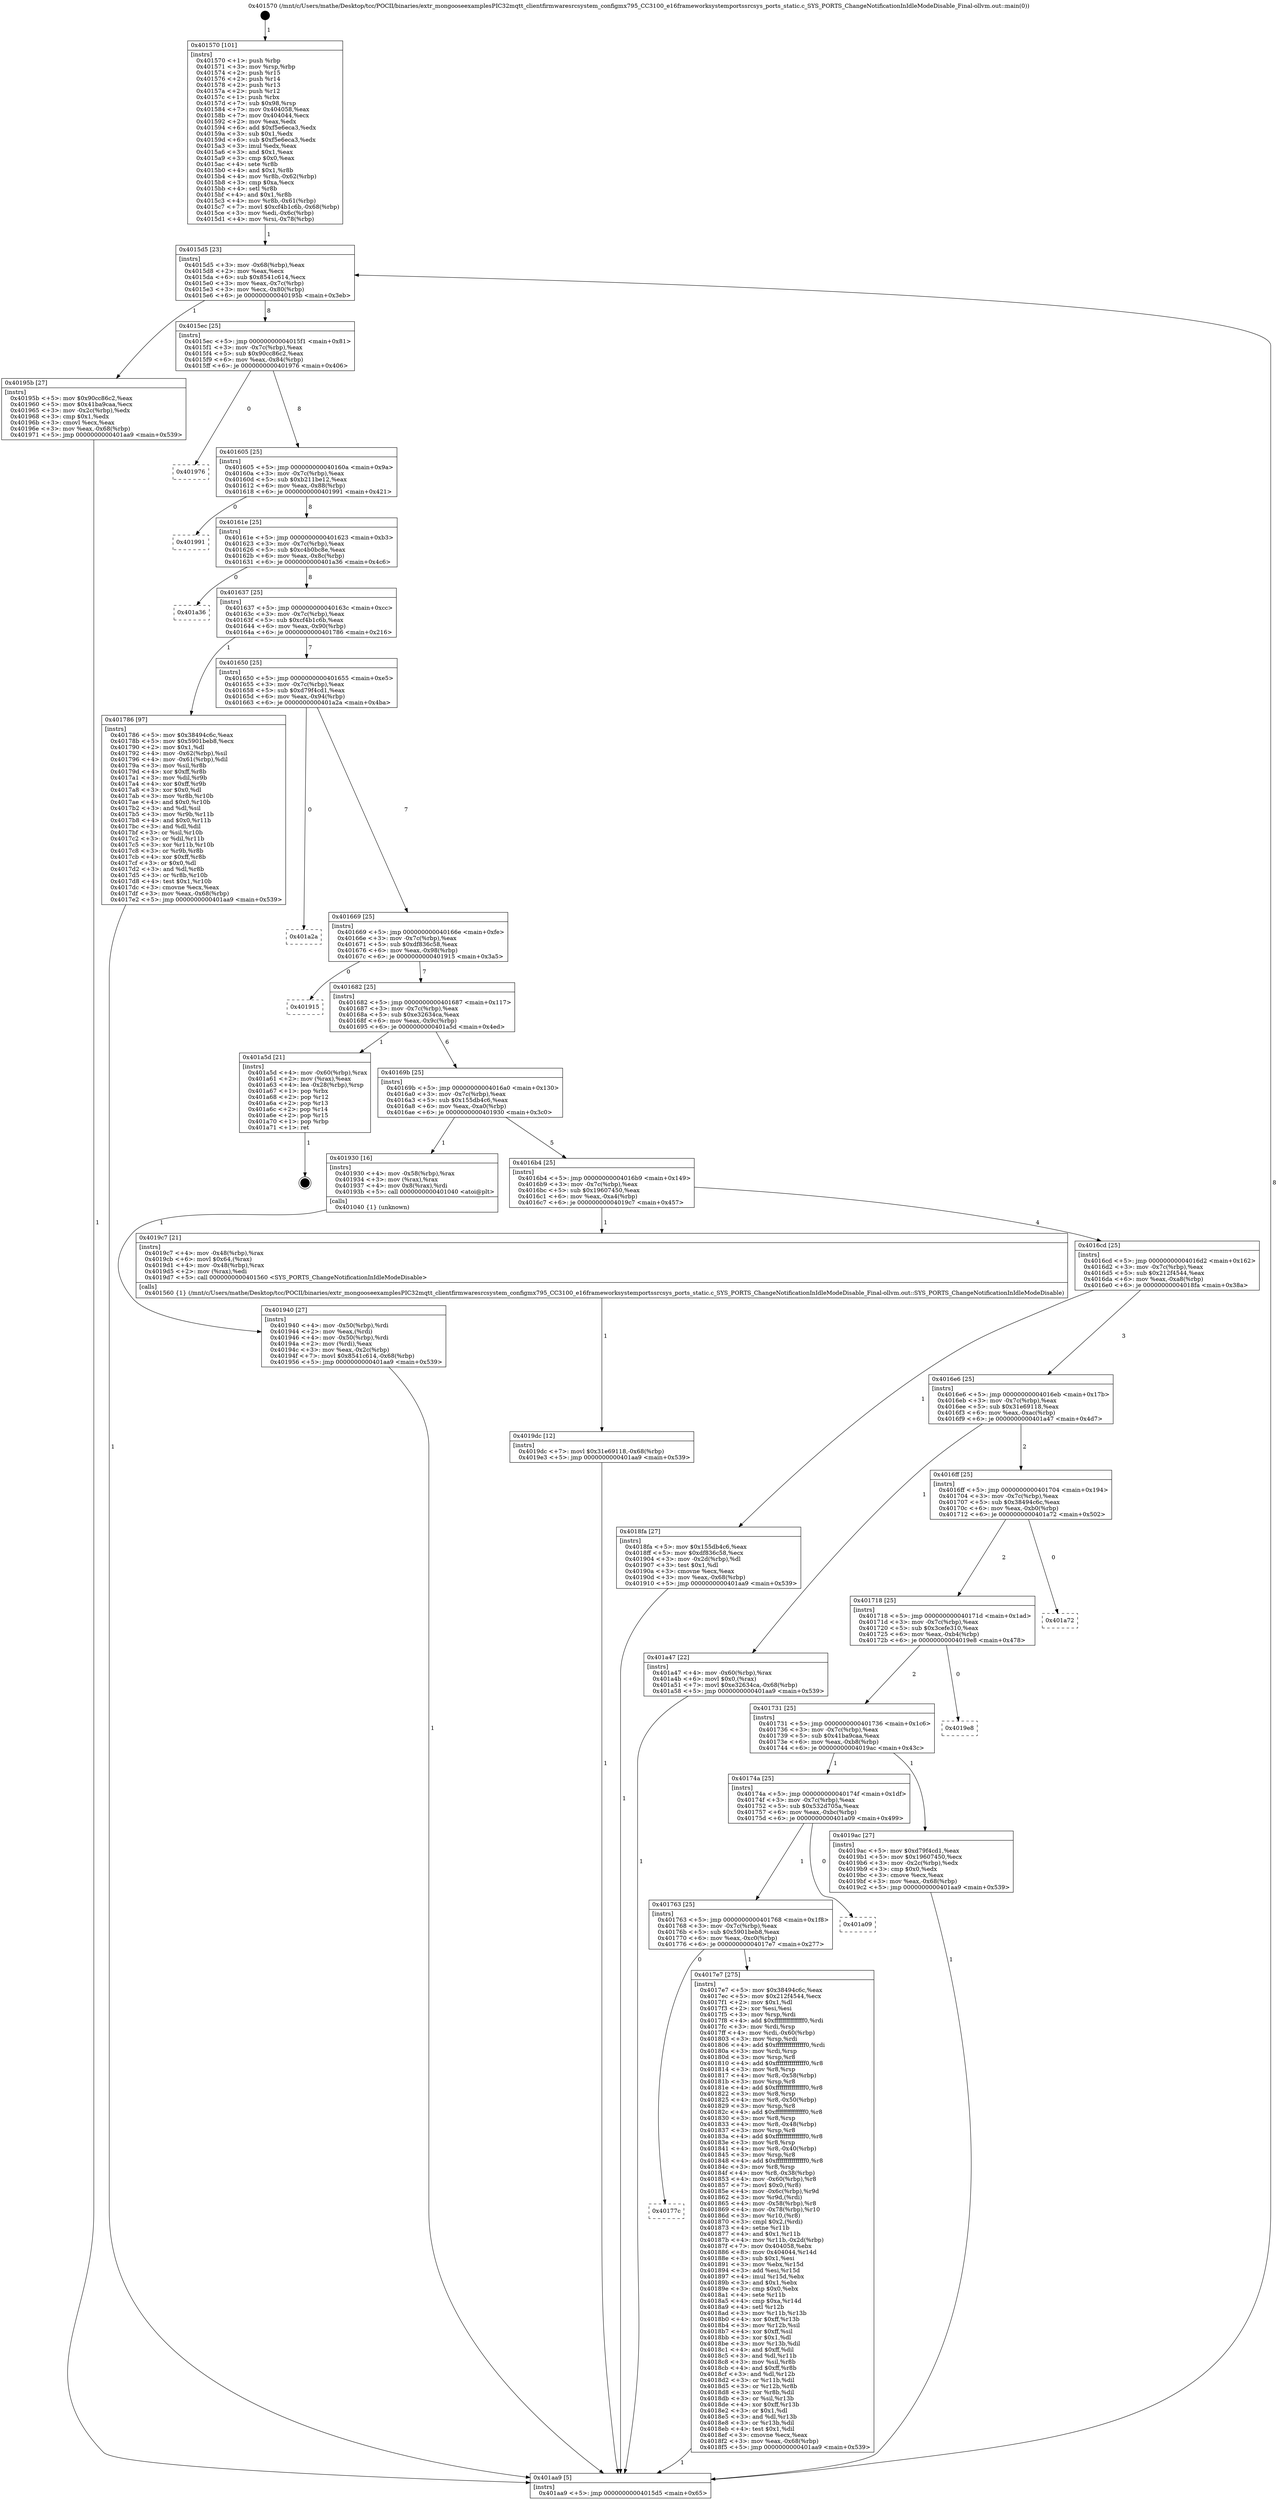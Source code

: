 digraph "0x401570" {
  label = "0x401570 (/mnt/c/Users/mathe/Desktop/tcc/POCII/binaries/extr_mongooseexamplesPIC32mqtt_clientfirmwaresrcsystem_configmx795_CC3100_e16frameworksystemportssrcsys_ports_static.c_SYS_PORTS_ChangeNotificationInIdleModeDisable_Final-ollvm.out::main(0))"
  labelloc = "t"
  node[shape=record]

  Entry [label="",width=0.3,height=0.3,shape=circle,fillcolor=black,style=filled]
  "0x4015d5" [label="{
     0x4015d5 [23]\l
     | [instrs]\l
     &nbsp;&nbsp;0x4015d5 \<+3\>: mov -0x68(%rbp),%eax\l
     &nbsp;&nbsp;0x4015d8 \<+2\>: mov %eax,%ecx\l
     &nbsp;&nbsp;0x4015da \<+6\>: sub $0x8541c614,%ecx\l
     &nbsp;&nbsp;0x4015e0 \<+3\>: mov %eax,-0x7c(%rbp)\l
     &nbsp;&nbsp;0x4015e3 \<+3\>: mov %ecx,-0x80(%rbp)\l
     &nbsp;&nbsp;0x4015e6 \<+6\>: je 000000000040195b \<main+0x3eb\>\l
  }"]
  "0x40195b" [label="{
     0x40195b [27]\l
     | [instrs]\l
     &nbsp;&nbsp;0x40195b \<+5\>: mov $0x90cc86c2,%eax\l
     &nbsp;&nbsp;0x401960 \<+5\>: mov $0x41ba9caa,%ecx\l
     &nbsp;&nbsp;0x401965 \<+3\>: mov -0x2c(%rbp),%edx\l
     &nbsp;&nbsp;0x401968 \<+3\>: cmp $0x1,%edx\l
     &nbsp;&nbsp;0x40196b \<+3\>: cmovl %ecx,%eax\l
     &nbsp;&nbsp;0x40196e \<+3\>: mov %eax,-0x68(%rbp)\l
     &nbsp;&nbsp;0x401971 \<+5\>: jmp 0000000000401aa9 \<main+0x539\>\l
  }"]
  "0x4015ec" [label="{
     0x4015ec [25]\l
     | [instrs]\l
     &nbsp;&nbsp;0x4015ec \<+5\>: jmp 00000000004015f1 \<main+0x81\>\l
     &nbsp;&nbsp;0x4015f1 \<+3\>: mov -0x7c(%rbp),%eax\l
     &nbsp;&nbsp;0x4015f4 \<+5\>: sub $0x90cc86c2,%eax\l
     &nbsp;&nbsp;0x4015f9 \<+6\>: mov %eax,-0x84(%rbp)\l
     &nbsp;&nbsp;0x4015ff \<+6\>: je 0000000000401976 \<main+0x406\>\l
  }"]
  Exit [label="",width=0.3,height=0.3,shape=circle,fillcolor=black,style=filled,peripheries=2]
  "0x401976" [label="{
     0x401976\l
  }", style=dashed]
  "0x401605" [label="{
     0x401605 [25]\l
     | [instrs]\l
     &nbsp;&nbsp;0x401605 \<+5\>: jmp 000000000040160a \<main+0x9a\>\l
     &nbsp;&nbsp;0x40160a \<+3\>: mov -0x7c(%rbp),%eax\l
     &nbsp;&nbsp;0x40160d \<+5\>: sub $0xb211be12,%eax\l
     &nbsp;&nbsp;0x401612 \<+6\>: mov %eax,-0x88(%rbp)\l
     &nbsp;&nbsp;0x401618 \<+6\>: je 0000000000401991 \<main+0x421\>\l
  }"]
  "0x4019dc" [label="{
     0x4019dc [12]\l
     | [instrs]\l
     &nbsp;&nbsp;0x4019dc \<+7\>: movl $0x31e69118,-0x68(%rbp)\l
     &nbsp;&nbsp;0x4019e3 \<+5\>: jmp 0000000000401aa9 \<main+0x539\>\l
  }"]
  "0x401991" [label="{
     0x401991\l
  }", style=dashed]
  "0x40161e" [label="{
     0x40161e [25]\l
     | [instrs]\l
     &nbsp;&nbsp;0x40161e \<+5\>: jmp 0000000000401623 \<main+0xb3\>\l
     &nbsp;&nbsp;0x401623 \<+3\>: mov -0x7c(%rbp),%eax\l
     &nbsp;&nbsp;0x401626 \<+5\>: sub $0xc4b0bc8e,%eax\l
     &nbsp;&nbsp;0x40162b \<+6\>: mov %eax,-0x8c(%rbp)\l
     &nbsp;&nbsp;0x401631 \<+6\>: je 0000000000401a36 \<main+0x4c6\>\l
  }"]
  "0x401940" [label="{
     0x401940 [27]\l
     | [instrs]\l
     &nbsp;&nbsp;0x401940 \<+4\>: mov -0x50(%rbp),%rdi\l
     &nbsp;&nbsp;0x401944 \<+2\>: mov %eax,(%rdi)\l
     &nbsp;&nbsp;0x401946 \<+4\>: mov -0x50(%rbp),%rdi\l
     &nbsp;&nbsp;0x40194a \<+2\>: mov (%rdi),%eax\l
     &nbsp;&nbsp;0x40194c \<+3\>: mov %eax,-0x2c(%rbp)\l
     &nbsp;&nbsp;0x40194f \<+7\>: movl $0x8541c614,-0x68(%rbp)\l
     &nbsp;&nbsp;0x401956 \<+5\>: jmp 0000000000401aa9 \<main+0x539\>\l
  }"]
  "0x401a36" [label="{
     0x401a36\l
  }", style=dashed]
  "0x401637" [label="{
     0x401637 [25]\l
     | [instrs]\l
     &nbsp;&nbsp;0x401637 \<+5\>: jmp 000000000040163c \<main+0xcc\>\l
     &nbsp;&nbsp;0x40163c \<+3\>: mov -0x7c(%rbp),%eax\l
     &nbsp;&nbsp;0x40163f \<+5\>: sub $0xcf4b1c6b,%eax\l
     &nbsp;&nbsp;0x401644 \<+6\>: mov %eax,-0x90(%rbp)\l
     &nbsp;&nbsp;0x40164a \<+6\>: je 0000000000401786 \<main+0x216\>\l
  }"]
  "0x40177c" [label="{
     0x40177c\l
  }", style=dashed]
  "0x401786" [label="{
     0x401786 [97]\l
     | [instrs]\l
     &nbsp;&nbsp;0x401786 \<+5\>: mov $0x38494c6c,%eax\l
     &nbsp;&nbsp;0x40178b \<+5\>: mov $0x5901beb8,%ecx\l
     &nbsp;&nbsp;0x401790 \<+2\>: mov $0x1,%dl\l
     &nbsp;&nbsp;0x401792 \<+4\>: mov -0x62(%rbp),%sil\l
     &nbsp;&nbsp;0x401796 \<+4\>: mov -0x61(%rbp),%dil\l
     &nbsp;&nbsp;0x40179a \<+3\>: mov %sil,%r8b\l
     &nbsp;&nbsp;0x40179d \<+4\>: xor $0xff,%r8b\l
     &nbsp;&nbsp;0x4017a1 \<+3\>: mov %dil,%r9b\l
     &nbsp;&nbsp;0x4017a4 \<+4\>: xor $0xff,%r9b\l
     &nbsp;&nbsp;0x4017a8 \<+3\>: xor $0x0,%dl\l
     &nbsp;&nbsp;0x4017ab \<+3\>: mov %r8b,%r10b\l
     &nbsp;&nbsp;0x4017ae \<+4\>: and $0x0,%r10b\l
     &nbsp;&nbsp;0x4017b2 \<+3\>: and %dl,%sil\l
     &nbsp;&nbsp;0x4017b5 \<+3\>: mov %r9b,%r11b\l
     &nbsp;&nbsp;0x4017b8 \<+4\>: and $0x0,%r11b\l
     &nbsp;&nbsp;0x4017bc \<+3\>: and %dl,%dil\l
     &nbsp;&nbsp;0x4017bf \<+3\>: or %sil,%r10b\l
     &nbsp;&nbsp;0x4017c2 \<+3\>: or %dil,%r11b\l
     &nbsp;&nbsp;0x4017c5 \<+3\>: xor %r11b,%r10b\l
     &nbsp;&nbsp;0x4017c8 \<+3\>: or %r9b,%r8b\l
     &nbsp;&nbsp;0x4017cb \<+4\>: xor $0xff,%r8b\l
     &nbsp;&nbsp;0x4017cf \<+3\>: or $0x0,%dl\l
     &nbsp;&nbsp;0x4017d2 \<+3\>: and %dl,%r8b\l
     &nbsp;&nbsp;0x4017d5 \<+3\>: or %r8b,%r10b\l
     &nbsp;&nbsp;0x4017d8 \<+4\>: test $0x1,%r10b\l
     &nbsp;&nbsp;0x4017dc \<+3\>: cmovne %ecx,%eax\l
     &nbsp;&nbsp;0x4017df \<+3\>: mov %eax,-0x68(%rbp)\l
     &nbsp;&nbsp;0x4017e2 \<+5\>: jmp 0000000000401aa9 \<main+0x539\>\l
  }"]
  "0x401650" [label="{
     0x401650 [25]\l
     | [instrs]\l
     &nbsp;&nbsp;0x401650 \<+5\>: jmp 0000000000401655 \<main+0xe5\>\l
     &nbsp;&nbsp;0x401655 \<+3\>: mov -0x7c(%rbp),%eax\l
     &nbsp;&nbsp;0x401658 \<+5\>: sub $0xd79f4cd1,%eax\l
     &nbsp;&nbsp;0x40165d \<+6\>: mov %eax,-0x94(%rbp)\l
     &nbsp;&nbsp;0x401663 \<+6\>: je 0000000000401a2a \<main+0x4ba\>\l
  }"]
  "0x401aa9" [label="{
     0x401aa9 [5]\l
     | [instrs]\l
     &nbsp;&nbsp;0x401aa9 \<+5\>: jmp 00000000004015d5 \<main+0x65\>\l
  }"]
  "0x401570" [label="{
     0x401570 [101]\l
     | [instrs]\l
     &nbsp;&nbsp;0x401570 \<+1\>: push %rbp\l
     &nbsp;&nbsp;0x401571 \<+3\>: mov %rsp,%rbp\l
     &nbsp;&nbsp;0x401574 \<+2\>: push %r15\l
     &nbsp;&nbsp;0x401576 \<+2\>: push %r14\l
     &nbsp;&nbsp;0x401578 \<+2\>: push %r13\l
     &nbsp;&nbsp;0x40157a \<+2\>: push %r12\l
     &nbsp;&nbsp;0x40157c \<+1\>: push %rbx\l
     &nbsp;&nbsp;0x40157d \<+7\>: sub $0x98,%rsp\l
     &nbsp;&nbsp;0x401584 \<+7\>: mov 0x404058,%eax\l
     &nbsp;&nbsp;0x40158b \<+7\>: mov 0x404044,%ecx\l
     &nbsp;&nbsp;0x401592 \<+2\>: mov %eax,%edx\l
     &nbsp;&nbsp;0x401594 \<+6\>: add $0xf5e6eca3,%edx\l
     &nbsp;&nbsp;0x40159a \<+3\>: sub $0x1,%edx\l
     &nbsp;&nbsp;0x40159d \<+6\>: sub $0xf5e6eca3,%edx\l
     &nbsp;&nbsp;0x4015a3 \<+3\>: imul %edx,%eax\l
     &nbsp;&nbsp;0x4015a6 \<+3\>: and $0x1,%eax\l
     &nbsp;&nbsp;0x4015a9 \<+3\>: cmp $0x0,%eax\l
     &nbsp;&nbsp;0x4015ac \<+4\>: sete %r8b\l
     &nbsp;&nbsp;0x4015b0 \<+4\>: and $0x1,%r8b\l
     &nbsp;&nbsp;0x4015b4 \<+4\>: mov %r8b,-0x62(%rbp)\l
     &nbsp;&nbsp;0x4015b8 \<+3\>: cmp $0xa,%ecx\l
     &nbsp;&nbsp;0x4015bb \<+4\>: setl %r8b\l
     &nbsp;&nbsp;0x4015bf \<+4\>: and $0x1,%r8b\l
     &nbsp;&nbsp;0x4015c3 \<+4\>: mov %r8b,-0x61(%rbp)\l
     &nbsp;&nbsp;0x4015c7 \<+7\>: movl $0xcf4b1c6b,-0x68(%rbp)\l
     &nbsp;&nbsp;0x4015ce \<+3\>: mov %edi,-0x6c(%rbp)\l
     &nbsp;&nbsp;0x4015d1 \<+4\>: mov %rsi,-0x78(%rbp)\l
  }"]
  "0x4017e7" [label="{
     0x4017e7 [275]\l
     | [instrs]\l
     &nbsp;&nbsp;0x4017e7 \<+5\>: mov $0x38494c6c,%eax\l
     &nbsp;&nbsp;0x4017ec \<+5\>: mov $0x212f4544,%ecx\l
     &nbsp;&nbsp;0x4017f1 \<+2\>: mov $0x1,%dl\l
     &nbsp;&nbsp;0x4017f3 \<+2\>: xor %esi,%esi\l
     &nbsp;&nbsp;0x4017f5 \<+3\>: mov %rsp,%rdi\l
     &nbsp;&nbsp;0x4017f8 \<+4\>: add $0xfffffffffffffff0,%rdi\l
     &nbsp;&nbsp;0x4017fc \<+3\>: mov %rdi,%rsp\l
     &nbsp;&nbsp;0x4017ff \<+4\>: mov %rdi,-0x60(%rbp)\l
     &nbsp;&nbsp;0x401803 \<+3\>: mov %rsp,%rdi\l
     &nbsp;&nbsp;0x401806 \<+4\>: add $0xfffffffffffffff0,%rdi\l
     &nbsp;&nbsp;0x40180a \<+3\>: mov %rdi,%rsp\l
     &nbsp;&nbsp;0x40180d \<+3\>: mov %rsp,%r8\l
     &nbsp;&nbsp;0x401810 \<+4\>: add $0xfffffffffffffff0,%r8\l
     &nbsp;&nbsp;0x401814 \<+3\>: mov %r8,%rsp\l
     &nbsp;&nbsp;0x401817 \<+4\>: mov %r8,-0x58(%rbp)\l
     &nbsp;&nbsp;0x40181b \<+3\>: mov %rsp,%r8\l
     &nbsp;&nbsp;0x40181e \<+4\>: add $0xfffffffffffffff0,%r8\l
     &nbsp;&nbsp;0x401822 \<+3\>: mov %r8,%rsp\l
     &nbsp;&nbsp;0x401825 \<+4\>: mov %r8,-0x50(%rbp)\l
     &nbsp;&nbsp;0x401829 \<+3\>: mov %rsp,%r8\l
     &nbsp;&nbsp;0x40182c \<+4\>: add $0xfffffffffffffff0,%r8\l
     &nbsp;&nbsp;0x401830 \<+3\>: mov %r8,%rsp\l
     &nbsp;&nbsp;0x401833 \<+4\>: mov %r8,-0x48(%rbp)\l
     &nbsp;&nbsp;0x401837 \<+3\>: mov %rsp,%r8\l
     &nbsp;&nbsp;0x40183a \<+4\>: add $0xfffffffffffffff0,%r8\l
     &nbsp;&nbsp;0x40183e \<+3\>: mov %r8,%rsp\l
     &nbsp;&nbsp;0x401841 \<+4\>: mov %r8,-0x40(%rbp)\l
     &nbsp;&nbsp;0x401845 \<+3\>: mov %rsp,%r8\l
     &nbsp;&nbsp;0x401848 \<+4\>: add $0xfffffffffffffff0,%r8\l
     &nbsp;&nbsp;0x40184c \<+3\>: mov %r8,%rsp\l
     &nbsp;&nbsp;0x40184f \<+4\>: mov %r8,-0x38(%rbp)\l
     &nbsp;&nbsp;0x401853 \<+4\>: mov -0x60(%rbp),%r8\l
     &nbsp;&nbsp;0x401857 \<+7\>: movl $0x0,(%r8)\l
     &nbsp;&nbsp;0x40185e \<+4\>: mov -0x6c(%rbp),%r9d\l
     &nbsp;&nbsp;0x401862 \<+3\>: mov %r9d,(%rdi)\l
     &nbsp;&nbsp;0x401865 \<+4\>: mov -0x58(%rbp),%r8\l
     &nbsp;&nbsp;0x401869 \<+4\>: mov -0x78(%rbp),%r10\l
     &nbsp;&nbsp;0x40186d \<+3\>: mov %r10,(%r8)\l
     &nbsp;&nbsp;0x401870 \<+3\>: cmpl $0x2,(%rdi)\l
     &nbsp;&nbsp;0x401873 \<+4\>: setne %r11b\l
     &nbsp;&nbsp;0x401877 \<+4\>: and $0x1,%r11b\l
     &nbsp;&nbsp;0x40187b \<+4\>: mov %r11b,-0x2d(%rbp)\l
     &nbsp;&nbsp;0x40187f \<+7\>: mov 0x404058,%ebx\l
     &nbsp;&nbsp;0x401886 \<+8\>: mov 0x404044,%r14d\l
     &nbsp;&nbsp;0x40188e \<+3\>: sub $0x1,%esi\l
     &nbsp;&nbsp;0x401891 \<+3\>: mov %ebx,%r15d\l
     &nbsp;&nbsp;0x401894 \<+3\>: add %esi,%r15d\l
     &nbsp;&nbsp;0x401897 \<+4\>: imul %r15d,%ebx\l
     &nbsp;&nbsp;0x40189b \<+3\>: and $0x1,%ebx\l
     &nbsp;&nbsp;0x40189e \<+3\>: cmp $0x0,%ebx\l
     &nbsp;&nbsp;0x4018a1 \<+4\>: sete %r11b\l
     &nbsp;&nbsp;0x4018a5 \<+4\>: cmp $0xa,%r14d\l
     &nbsp;&nbsp;0x4018a9 \<+4\>: setl %r12b\l
     &nbsp;&nbsp;0x4018ad \<+3\>: mov %r11b,%r13b\l
     &nbsp;&nbsp;0x4018b0 \<+4\>: xor $0xff,%r13b\l
     &nbsp;&nbsp;0x4018b4 \<+3\>: mov %r12b,%sil\l
     &nbsp;&nbsp;0x4018b7 \<+4\>: xor $0xff,%sil\l
     &nbsp;&nbsp;0x4018bb \<+3\>: xor $0x1,%dl\l
     &nbsp;&nbsp;0x4018be \<+3\>: mov %r13b,%dil\l
     &nbsp;&nbsp;0x4018c1 \<+4\>: and $0xff,%dil\l
     &nbsp;&nbsp;0x4018c5 \<+3\>: and %dl,%r11b\l
     &nbsp;&nbsp;0x4018c8 \<+3\>: mov %sil,%r8b\l
     &nbsp;&nbsp;0x4018cb \<+4\>: and $0xff,%r8b\l
     &nbsp;&nbsp;0x4018cf \<+3\>: and %dl,%r12b\l
     &nbsp;&nbsp;0x4018d2 \<+3\>: or %r11b,%dil\l
     &nbsp;&nbsp;0x4018d5 \<+3\>: or %r12b,%r8b\l
     &nbsp;&nbsp;0x4018d8 \<+3\>: xor %r8b,%dil\l
     &nbsp;&nbsp;0x4018db \<+3\>: or %sil,%r13b\l
     &nbsp;&nbsp;0x4018de \<+4\>: xor $0xff,%r13b\l
     &nbsp;&nbsp;0x4018e2 \<+3\>: or $0x1,%dl\l
     &nbsp;&nbsp;0x4018e5 \<+3\>: and %dl,%r13b\l
     &nbsp;&nbsp;0x4018e8 \<+3\>: or %r13b,%dil\l
     &nbsp;&nbsp;0x4018eb \<+4\>: test $0x1,%dil\l
     &nbsp;&nbsp;0x4018ef \<+3\>: cmovne %ecx,%eax\l
     &nbsp;&nbsp;0x4018f2 \<+3\>: mov %eax,-0x68(%rbp)\l
     &nbsp;&nbsp;0x4018f5 \<+5\>: jmp 0000000000401aa9 \<main+0x539\>\l
  }"]
  "0x401a2a" [label="{
     0x401a2a\l
  }", style=dashed]
  "0x401669" [label="{
     0x401669 [25]\l
     | [instrs]\l
     &nbsp;&nbsp;0x401669 \<+5\>: jmp 000000000040166e \<main+0xfe\>\l
     &nbsp;&nbsp;0x40166e \<+3\>: mov -0x7c(%rbp),%eax\l
     &nbsp;&nbsp;0x401671 \<+5\>: sub $0xdf836c58,%eax\l
     &nbsp;&nbsp;0x401676 \<+6\>: mov %eax,-0x98(%rbp)\l
     &nbsp;&nbsp;0x40167c \<+6\>: je 0000000000401915 \<main+0x3a5\>\l
  }"]
  "0x401763" [label="{
     0x401763 [25]\l
     | [instrs]\l
     &nbsp;&nbsp;0x401763 \<+5\>: jmp 0000000000401768 \<main+0x1f8\>\l
     &nbsp;&nbsp;0x401768 \<+3\>: mov -0x7c(%rbp),%eax\l
     &nbsp;&nbsp;0x40176b \<+5\>: sub $0x5901beb8,%eax\l
     &nbsp;&nbsp;0x401770 \<+6\>: mov %eax,-0xc0(%rbp)\l
     &nbsp;&nbsp;0x401776 \<+6\>: je 00000000004017e7 \<main+0x277\>\l
  }"]
  "0x401915" [label="{
     0x401915\l
  }", style=dashed]
  "0x401682" [label="{
     0x401682 [25]\l
     | [instrs]\l
     &nbsp;&nbsp;0x401682 \<+5\>: jmp 0000000000401687 \<main+0x117\>\l
     &nbsp;&nbsp;0x401687 \<+3\>: mov -0x7c(%rbp),%eax\l
     &nbsp;&nbsp;0x40168a \<+5\>: sub $0xe32634ca,%eax\l
     &nbsp;&nbsp;0x40168f \<+6\>: mov %eax,-0x9c(%rbp)\l
     &nbsp;&nbsp;0x401695 \<+6\>: je 0000000000401a5d \<main+0x4ed\>\l
  }"]
  "0x401a09" [label="{
     0x401a09\l
  }", style=dashed]
  "0x401a5d" [label="{
     0x401a5d [21]\l
     | [instrs]\l
     &nbsp;&nbsp;0x401a5d \<+4\>: mov -0x60(%rbp),%rax\l
     &nbsp;&nbsp;0x401a61 \<+2\>: mov (%rax),%eax\l
     &nbsp;&nbsp;0x401a63 \<+4\>: lea -0x28(%rbp),%rsp\l
     &nbsp;&nbsp;0x401a67 \<+1\>: pop %rbx\l
     &nbsp;&nbsp;0x401a68 \<+2\>: pop %r12\l
     &nbsp;&nbsp;0x401a6a \<+2\>: pop %r13\l
     &nbsp;&nbsp;0x401a6c \<+2\>: pop %r14\l
     &nbsp;&nbsp;0x401a6e \<+2\>: pop %r15\l
     &nbsp;&nbsp;0x401a70 \<+1\>: pop %rbp\l
     &nbsp;&nbsp;0x401a71 \<+1\>: ret\l
  }"]
  "0x40169b" [label="{
     0x40169b [25]\l
     | [instrs]\l
     &nbsp;&nbsp;0x40169b \<+5\>: jmp 00000000004016a0 \<main+0x130\>\l
     &nbsp;&nbsp;0x4016a0 \<+3\>: mov -0x7c(%rbp),%eax\l
     &nbsp;&nbsp;0x4016a3 \<+5\>: sub $0x155db4c6,%eax\l
     &nbsp;&nbsp;0x4016a8 \<+6\>: mov %eax,-0xa0(%rbp)\l
     &nbsp;&nbsp;0x4016ae \<+6\>: je 0000000000401930 \<main+0x3c0\>\l
  }"]
  "0x40174a" [label="{
     0x40174a [25]\l
     | [instrs]\l
     &nbsp;&nbsp;0x40174a \<+5\>: jmp 000000000040174f \<main+0x1df\>\l
     &nbsp;&nbsp;0x40174f \<+3\>: mov -0x7c(%rbp),%eax\l
     &nbsp;&nbsp;0x401752 \<+5\>: sub $0x532d705a,%eax\l
     &nbsp;&nbsp;0x401757 \<+6\>: mov %eax,-0xbc(%rbp)\l
     &nbsp;&nbsp;0x40175d \<+6\>: je 0000000000401a09 \<main+0x499\>\l
  }"]
  "0x401930" [label="{
     0x401930 [16]\l
     | [instrs]\l
     &nbsp;&nbsp;0x401930 \<+4\>: mov -0x58(%rbp),%rax\l
     &nbsp;&nbsp;0x401934 \<+3\>: mov (%rax),%rax\l
     &nbsp;&nbsp;0x401937 \<+4\>: mov 0x8(%rax),%rdi\l
     &nbsp;&nbsp;0x40193b \<+5\>: call 0000000000401040 \<atoi@plt\>\l
     | [calls]\l
     &nbsp;&nbsp;0x401040 \{1\} (unknown)\l
  }"]
  "0x4016b4" [label="{
     0x4016b4 [25]\l
     | [instrs]\l
     &nbsp;&nbsp;0x4016b4 \<+5\>: jmp 00000000004016b9 \<main+0x149\>\l
     &nbsp;&nbsp;0x4016b9 \<+3\>: mov -0x7c(%rbp),%eax\l
     &nbsp;&nbsp;0x4016bc \<+5\>: sub $0x19607450,%eax\l
     &nbsp;&nbsp;0x4016c1 \<+6\>: mov %eax,-0xa4(%rbp)\l
     &nbsp;&nbsp;0x4016c7 \<+6\>: je 00000000004019c7 \<main+0x457\>\l
  }"]
  "0x4019ac" [label="{
     0x4019ac [27]\l
     | [instrs]\l
     &nbsp;&nbsp;0x4019ac \<+5\>: mov $0xd79f4cd1,%eax\l
     &nbsp;&nbsp;0x4019b1 \<+5\>: mov $0x19607450,%ecx\l
     &nbsp;&nbsp;0x4019b6 \<+3\>: mov -0x2c(%rbp),%edx\l
     &nbsp;&nbsp;0x4019b9 \<+3\>: cmp $0x0,%edx\l
     &nbsp;&nbsp;0x4019bc \<+3\>: cmove %ecx,%eax\l
     &nbsp;&nbsp;0x4019bf \<+3\>: mov %eax,-0x68(%rbp)\l
     &nbsp;&nbsp;0x4019c2 \<+5\>: jmp 0000000000401aa9 \<main+0x539\>\l
  }"]
  "0x4019c7" [label="{
     0x4019c7 [21]\l
     | [instrs]\l
     &nbsp;&nbsp;0x4019c7 \<+4\>: mov -0x48(%rbp),%rax\l
     &nbsp;&nbsp;0x4019cb \<+6\>: movl $0x64,(%rax)\l
     &nbsp;&nbsp;0x4019d1 \<+4\>: mov -0x48(%rbp),%rax\l
     &nbsp;&nbsp;0x4019d5 \<+2\>: mov (%rax),%edi\l
     &nbsp;&nbsp;0x4019d7 \<+5\>: call 0000000000401560 \<SYS_PORTS_ChangeNotificationInIdleModeDisable\>\l
     | [calls]\l
     &nbsp;&nbsp;0x401560 \{1\} (/mnt/c/Users/mathe/Desktop/tcc/POCII/binaries/extr_mongooseexamplesPIC32mqtt_clientfirmwaresrcsystem_configmx795_CC3100_e16frameworksystemportssrcsys_ports_static.c_SYS_PORTS_ChangeNotificationInIdleModeDisable_Final-ollvm.out::SYS_PORTS_ChangeNotificationInIdleModeDisable)\l
  }"]
  "0x4016cd" [label="{
     0x4016cd [25]\l
     | [instrs]\l
     &nbsp;&nbsp;0x4016cd \<+5\>: jmp 00000000004016d2 \<main+0x162\>\l
     &nbsp;&nbsp;0x4016d2 \<+3\>: mov -0x7c(%rbp),%eax\l
     &nbsp;&nbsp;0x4016d5 \<+5\>: sub $0x212f4544,%eax\l
     &nbsp;&nbsp;0x4016da \<+6\>: mov %eax,-0xa8(%rbp)\l
     &nbsp;&nbsp;0x4016e0 \<+6\>: je 00000000004018fa \<main+0x38a\>\l
  }"]
  "0x401731" [label="{
     0x401731 [25]\l
     | [instrs]\l
     &nbsp;&nbsp;0x401731 \<+5\>: jmp 0000000000401736 \<main+0x1c6\>\l
     &nbsp;&nbsp;0x401736 \<+3\>: mov -0x7c(%rbp),%eax\l
     &nbsp;&nbsp;0x401739 \<+5\>: sub $0x41ba9caa,%eax\l
     &nbsp;&nbsp;0x40173e \<+6\>: mov %eax,-0xb8(%rbp)\l
     &nbsp;&nbsp;0x401744 \<+6\>: je 00000000004019ac \<main+0x43c\>\l
  }"]
  "0x4018fa" [label="{
     0x4018fa [27]\l
     | [instrs]\l
     &nbsp;&nbsp;0x4018fa \<+5\>: mov $0x155db4c6,%eax\l
     &nbsp;&nbsp;0x4018ff \<+5\>: mov $0xdf836c58,%ecx\l
     &nbsp;&nbsp;0x401904 \<+3\>: mov -0x2d(%rbp),%dl\l
     &nbsp;&nbsp;0x401907 \<+3\>: test $0x1,%dl\l
     &nbsp;&nbsp;0x40190a \<+3\>: cmovne %ecx,%eax\l
     &nbsp;&nbsp;0x40190d \<+3\>: mov %eax,-0x68(%rbp)\l
     &nbsp;&nbsp;0x401910 \<+5\>: jmp 0000000000401aa9 \<main+0x539\>\l
  }"]
  "0x4016e6" [label="{
     0x4016e6 [25]\l
     | [instrs]\l
     &nbsp;&nbsp;0x4016e6 \<+5\>: jmp 00000000004016eb \<main+0x17b\>\l
     &nbsp;&nbsp;0x4016eb \<+3\>: mov -0x7c(%rbp),%eax\l
     &nbsp;&nbsp;0x4016ee \<+5\>: sub $0x31e69118,%eax\l
     &nbsp;&nbsp;0x4016f3 \<+6\>: mov %eax,-0xac(%rbp)\l
     &nbsp;&nbsp;0x4016f9 \<+6\>: je 0000000000401a47 \<main+0x4d7\>\l
  }"]
  "0x4019e8" [label="{
     0x4019e8\l
  }", style=dashed]
  "0x401a47" [label="{
     0x401a47 [22]\l
     | [instrs]\l
     &nbsp;&nbsp;0x401a47 \<+4\>: mov -0x60(%rbp),%rax\l
     &nbsp;&nbsp;0x401a4b \<+6\>: movl $0x0,(%rax)\l
     &nbsp;&nbsp;0x401a51 \<+7\>: movl $0xe32634ca,-0x68(%rbp)\l
     &nbsp;&nbsp;0x401a58 \<+5\>: jmp 0000000000401aa9 \<main+0x539\>\l
  }"]
  "0x4016ff" [label="{
     0x4016ff [25]\l
     | [instrs]\l
     &nbsp;&nbsp;0x4016ff \<+5\>: jmp 0000000000401704 \<main+0x194\>\l
     &nbsp;&nbsp;0x401704 \<+3\>: mov -0x7c(%rbp),%eax\l
     &nbsp;&nbsp;0x401707 \<+5\>: sub $0x38494c6c,%eax\l
     &nbsp;&nbsp;0x40170c \<+6\>: mov %eax,-0xb0(%rbp)\l
     &nbsp;&nbsp;0x401712 \<+6\>: je 0000000000401a72 \<main+0x502\>\l
  }"]
  "0x401718" [label="{
     0x401718 [25]\l
     | [instrs]\l
     &nbsp;&nbsp;0x401718 \<+5\>: jmp 000000000040171d \<main+0x1ad\>\l
     &nbsp;&nbsp;0x40171d \<+3\>: mov -0x7c(%rbp),%eax\l
     &nbsp;&nbsp;0x401720 \<+5\>: sub $0x3cefe310,%eax\l
     &nbsp;&nbsp;0x401725 \<+6\>: mov %eax,-0xb4(%rbp)\l
     &nbsp;&nbsp;0x40172b \<+6\>: je 00000000004019e8 \<main+0x478\>\l
  }"]
  "0x401a72" [label="{
     0x401a72\l
  }", style=dashed]
  Entry -> "0x401570" [label=" 1"]
  "0x4015d5" -> "0x40195b" [label=" 1"]
  "0x4015d5" -> "0x4015ec" [label=" 8"]
  "0x401a5d" -> Exit [label=" 1"]
  "0x4015ec" -> "0x401976" [label=" 0"]
  "0x4015ec" -> "0x401605" [label=" 8"]
  "0x401a47" -> "0x401aa9" [label=" 1"]
  "0x401605" -> "0x401991" [label=" 0"]
  "0x401605" -> "0x40161e" [label=" 8"]
  "0x4019dc" -> "0x401aa9" [label=" 1"]
  "0x40161e" -> "0x401a36" [label=" 0"]
  "0x40161e" -> "0x401637" [label=" 8"]
  "0x4019c7" -> "0x4019dc" [label=" 1"]
  "0x401637" -> "0x401786" [label=" 1"]
  "0x401637" -> "0x401650" [label=" 7"]
  "0x401786" -> "0x401aa9" [label=" 1"]
  "0x401570" -> "0x4015d5" [label=" 1"]
  "0x401aa9" -> "0x4015d5" [label=" 8"]
  "0x40195b" -> "0x401aa9" [label=" 1"]
  "0x401650" -> "0x401a2a" [label=" 0"]
  "0x401650" -> "0x401669" [label=" 7"]
  "0x401940" -> "0x401aa9" [label=" 1"]
  "0x401669" -> "0x401915" [label=" 0"]
  "0x401669" -> "0x401682" [label=" 7"]
  "0x4018fa" -> "0x401aa9" [label=" 1"]
  "0x401682" -> "0x401a5d" [label=" 1"]
  "0x401682" -> "0x40169b" [label=" 6"]
  "0x4017e7" -> "0x401aa9" [label=" 1"]
  "0x40169b" -> "0x401930" [label=" 1"]
  "0x40169b" -> "0x4016b4" [label=" 5"]
  "0x401763" -> "0x40177c" [label=" 0"]
  "0x4016b4" -> "0x4019c7" [label=" 1"]
  "0x4016b4" -> "0x4016cd" [label=" 4"]
  "0x401763" -> "0x4017e7" [label=" 1"]
  "0x4016cd" -> "0x4018fa" [label=" 1"]
  "0x4016cd" -> "0x4016e6" [label=" 3"]
  "0x40174a" -> "0x401763" [label=" 1"]
  "0x4016e6" -> "0x401a47" [label=" 1"]
  "0x4016e6" -> "0x4016ff" [label=" 2"]
  "0x40174a" -> "0x401a09" [label=" 0"]
  "0x4016ff" -> "0x401a72" [label=" 0"]
  "0x4016ff" -> "0x401718" [label=" 2"]
  "0x4019ac" -> "0x401aa9" [label=" 1"]
  "0x401718" -> "0x4019e8" [label=" 0"]
  "0x401718" -> "0x401731" [label=" 2"]
  "0x401930" -> "0x401940" [label=" 1"]
  "0x401731" -> "0x4019ac" [label=" 1"]
  "0x401731" -> "0x40174a" [label=" 1"]
}
